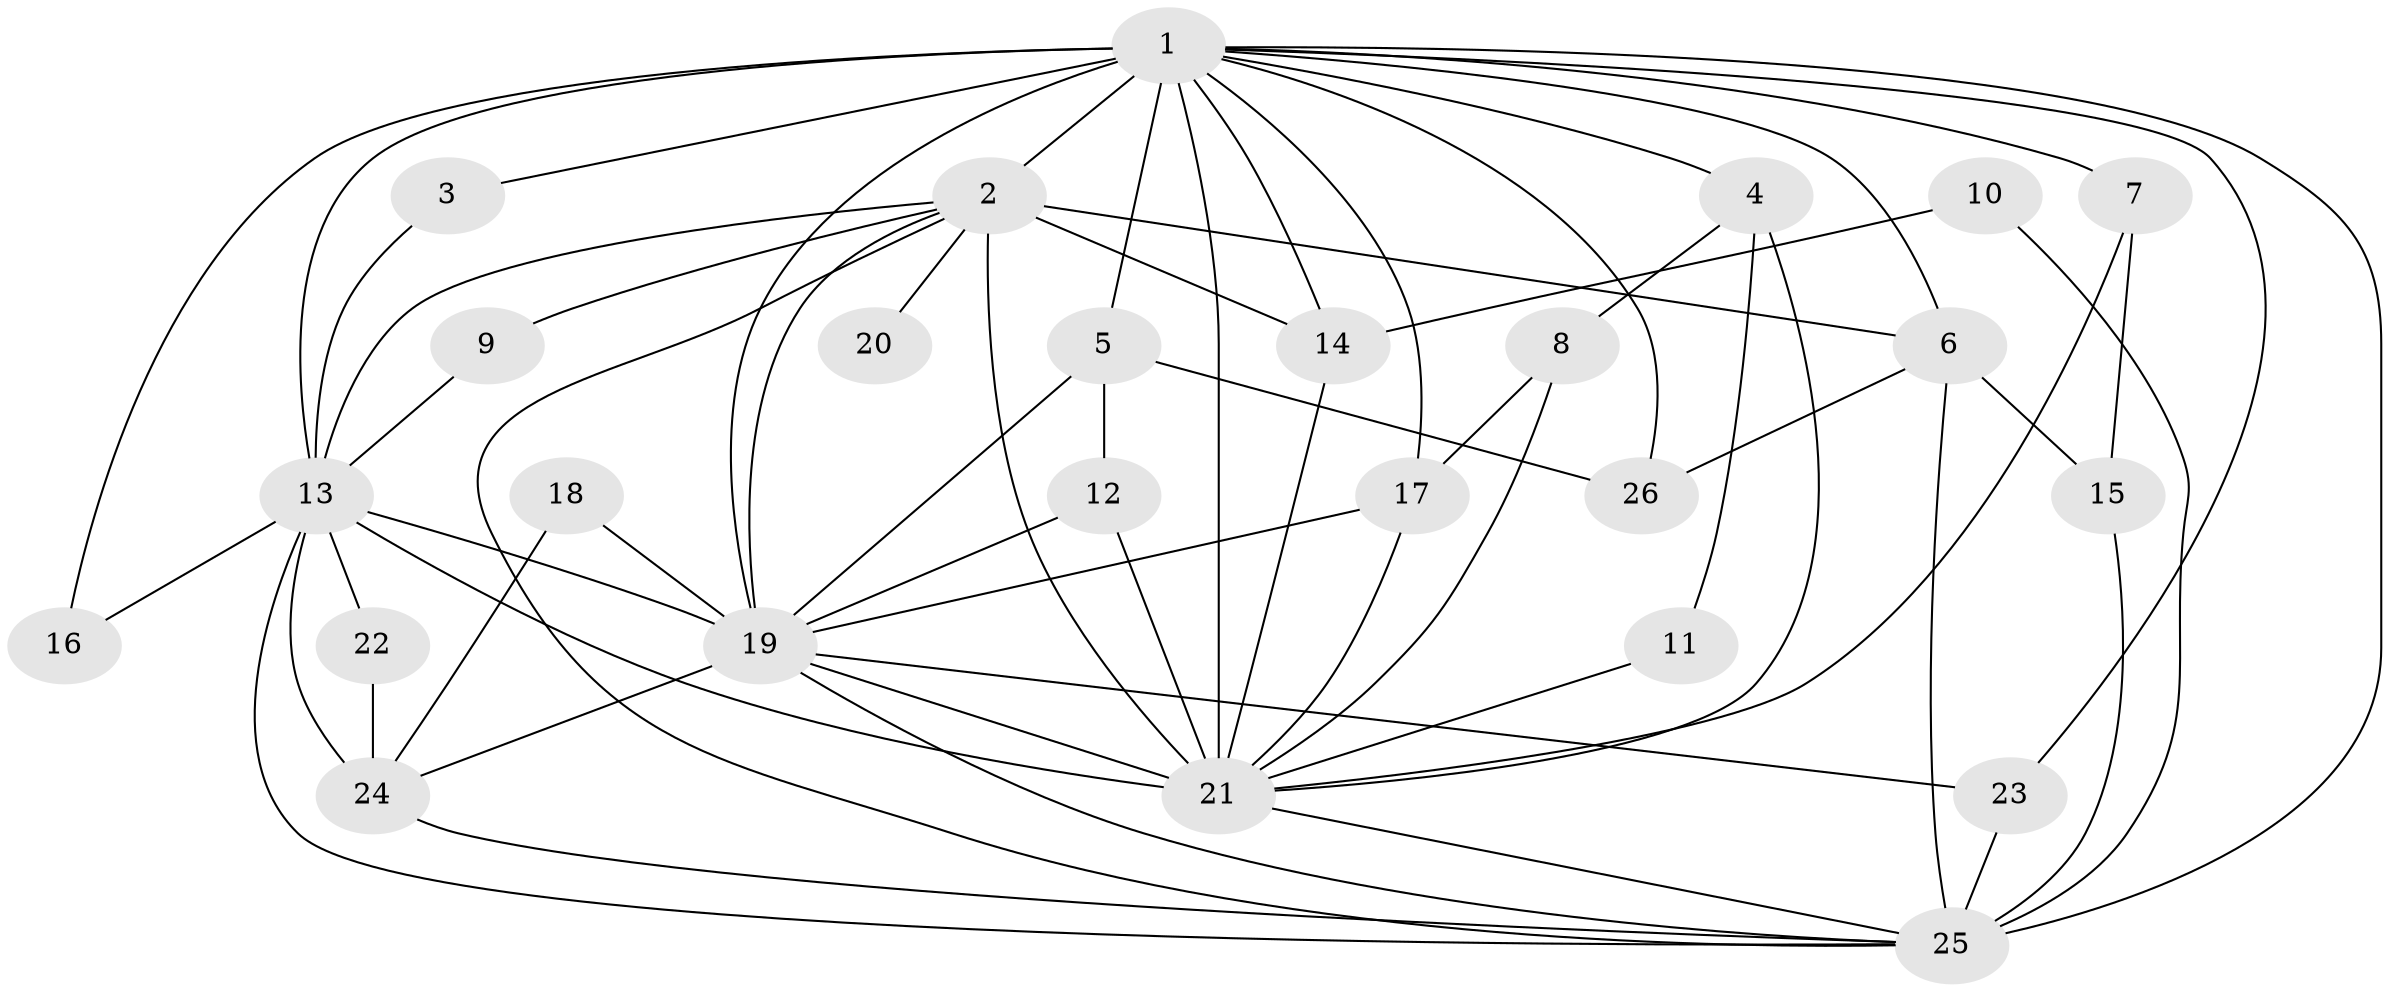 // original degree distribution, {16: 0.038461538461538464, 18: 0.038461538461538464, 12: 0.07692307692307693, 21: 0.019230769230769232, 13: 0.019230769230769232, 5: 0.038461538461538464, 2: 0.5576923076923077, 4: 0.07692307692307693, 3: 0.11538461538461539, 6: 0.019230769230769232}
// Generated by graph-tools (version 1.1) at 2025/36/03/04/25 23:36:31]
// undirected, 26 vertices, 63 edges
graph export_dot {
  node [color=gray90,style=filled];
  1;
  2;
  3;
  4;
  5;
  6;
  7;
  8;
  9;
  10;
  11;
  12;
  13;
  14;
  15;
  16;
  17;
  18;
  19;
  20;
  21;
  22;
  23;
  24;
  25;
  26;
  1 -- 2 [weight=9.0];
  1 -- 3 [weight=1.0];
  1 -- 4 [weight=1.0];
  1 -- 5 [weight=1.0];
  1 -- 6 [weight=1.0];
  1 -- 7 [weight=2.0];
  1 -- 13 [weight=4.0];
  1 -- 14 [weight=2.0];
  1 -- 16 [weight=1.0];
  1 -- 17 [weight=1.0];
  1 -- 19 [weight=4.0];
  1 -- 21 [weight=5.0];
  1 -- 23 [weight=1.0];
  1 -- 25 [weight=6.0];
  1 -- 26 [weight=1.0];
  2 -- 6 [weight=1.0];
  2 -- 9 [weight=1.0];
  2 -- 13 [weight=2.0];
  2 -- 14 [weight=1.0];
  2 -- 19 [weight=3.0];
  2 -- 20 [weight=2.0];
  2 -- 21 [weight=2.0];
  2 -- 25 [weight=2.0];
  3 -- 13 [weight=1.0];
  4 -- 8 [weight=1.0];
  4 -- 11 [weight=1.0];
  4 -- 21 [weight=1.0];
  5 -- 12 [weight=1.0];
  5 -- 19 [weight=1.0];
  5 -- 26 [weight=1.0];
  6 -- 15 [weight=1.0];
  6 -- 25 [weight=1.0];
  6 -- 26 [weight=1.0];
  7 -- 15 [weight=1.0];
  7 -- 21 [weight=1.0];
  8 -- 17 [weight=1.0];
  8 -- 21 [weight=1.0];
  9 -- 13 [weight=1.0];
  10 -- 14 [weight=1.0];
  10 -- 25 [weight=1.0];
  11 -- 21 [weight=1.0];
  12 -- 19 [weight=1.0];
  12 -- 21 [weight=1.0];
  13 -- 16 [weight=1.0];
  13 -- 19 [weight=1.0];
  13 -- 21 [weight=3.0];
  13 -- 22 [weight=1.0];
  13 -- 24 [weight=1.0];
  13 -- 25 [weight=1.0];
  14 -- 21 [weight=1.0];
  15 -- 25 [weight=1.0];
  17 -- 19 [weight=1.0];
  17 -- 21 [weight=1.0];
  18 -- 19 [weight=1.0];
  18 -- 24 [weight=1.0];
  19 -- 21 [weight=1.0];
  19 -- 23 [weight=1.0];
  19 -- 24 [weight=2.0];
  19 -- 25 [weight=2.0];
  21 -- 25 [weight=2.0];
  22 -- 24 [weight=1.0];
  23 -- 25 [weight=1.0];
  24 -- 25 [weight=1.0];
}
